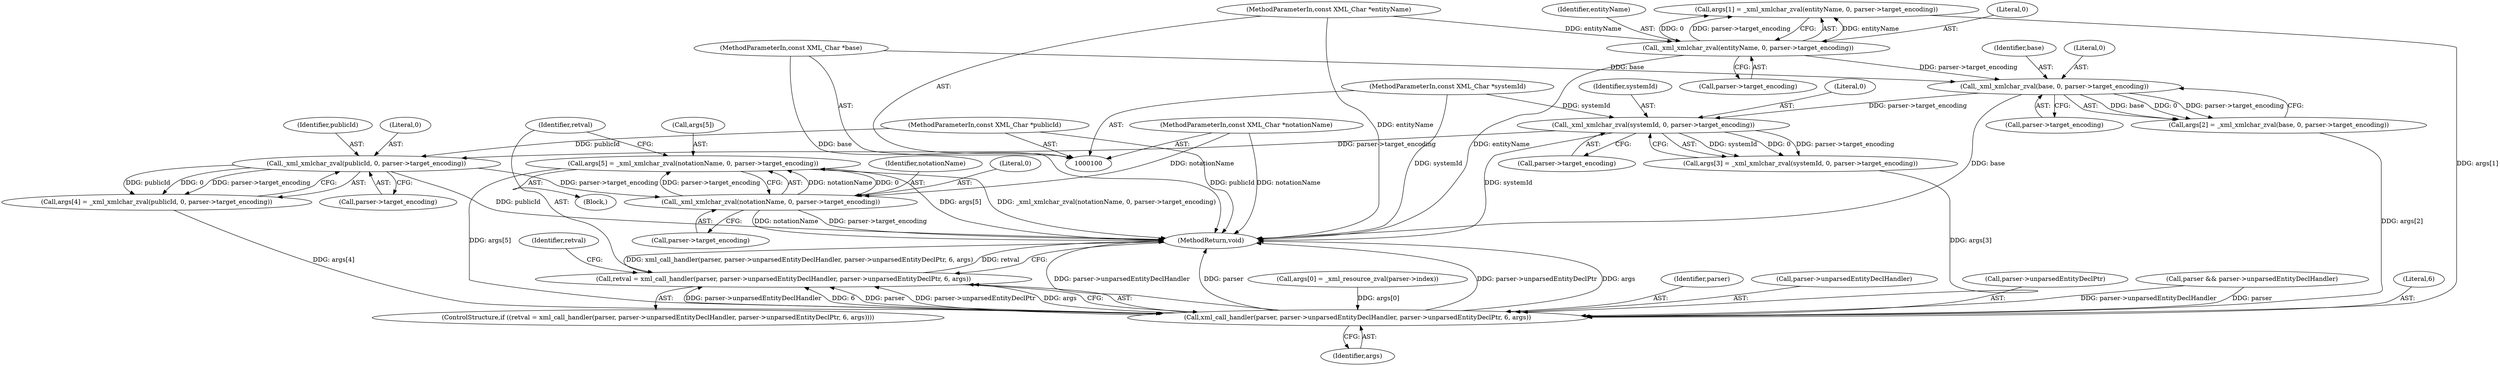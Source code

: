 digraph "1_php_dccda88f27a084bcbbb30198ace12b4e7ae961cc_7@array" {
"1000171" [label="(Call,args[5] = _xml_xmlchar_zval(notationName, 0, parser->target_encoding))"];
"1000175" [label="(Call,_xml_xmlchar_zval(notationName, 0, parser->target_encoding))"];
"1000106" [label="(MethodParameterIn,const XML_Char *notationName)"];
"1000165" [label="(Call,_xml_xmlchar_zval(publicId, 0, parser->target_encoding))"];
"1000105" [label="(MethodParameterIn,const XML_Char *publicId)"];
"1000155" [label="(Call,_xml_xmlchar_zval(systemId, 0, parser->target_encoding))"];
"1000104" [label="(MethodParameterIn,const XML_Char *systemId)"];
"1000145" [label="(Call,_xml_xmlchar_zval(base, 0, parser->target_encoding))"];
"1000103" [label="(MethodParameterIn,const XML_Char *base)"];
"1000135" [label="(Call,_xml_xmlchar_zval(entityName, 0, parser->target_encoding))"];
"1000102" [label="(MethodParameterIn,const XML_Char *entityName)"];
"1000184" [label="(Call,xml_call_handler(parser, parser->unparsedEntityDeclHandler, parser->unparsedEntityDeclPtr, 6, args))"];
"1000182" [label="(Call,retval = xml_call_handler(parser, parser->unparsedEntityDeclHandler, parser->unparsedEntityDeclPtr, 6, args))"];
"1000145" [label="(Call,_xml_xmlchar_zval(base, 0, parser->target_encoding))"];
"1000181" [label="(ControlStructure,if ((retval = xml_call_handler(parser, parser->unparsedEntityDeclHandler, parser->unparsedEntityDeclPtr, 6, args))))"];
"1000123" [label="(Call,args[0] = _xml_resource_zval(parser->index))"];
"1000131" [label="(Call,args[1] = _xml_xmlchar_zval(entityName, 0, parser->target_encoding))"];
"1000198" [label="(MethodReturn,void)"];
"1000155" [label="(Call,_xml_xmlchar_zval(systemId, 0, parser->target_encoding))"];
"1000182" [label="(Call,retval = xml_call_handler(parser, parser->unparsedEntityDeclHandler, parser->unparsedEntityDeclPtr, 6, args))"];
"1000172" [label="(Call,args[5])"];
"1000166" [label="(Identifier,publicId)"];
"1000151" [label="(Call,args[3] = _xml_xmlchar_zval(systemId, 0, parser->target_encoding))"];
"1000148" [label="(Call,parser->target_encoding)"];
"1000185" [label="(Identifier,parser)"];
"1000186" [label="(Call,parser->unparsedEntityDeclHandler)"];
"1000168" [label="(Call,parser->target_encoding)"];
"1000197" [label="(Identifier,retval)"];
"1000104" [label="(MethodParameterIn,const XML_Char *systemId)"];
"1000136" [label="(Identifier,entityName)"];
"1000135" [label="(Call,_xml_xmlchar_zval(entityName, 0, parser->target_encoding))"];
"1000141" [label="(Call,args[2] = _xml_xmlchar_zval(base, 0, parser->target_encoding))"];
"1000176" [label="(Identifier,notationName)"];
"1000193" [label="(Identifier,args)"];
"1000137" [label="(Literal,0)"];
"1000189" [label="(Call,parser->unparsedEntityDeclPtr)"];
"1000120" [label="(Block,)"];
"1000184" [label="(Call,xml_call_handler(parser, parser->unparsedEntityDeclHandler, parser->unparsedEntityDeclPtr, 6, args))"];
"1000156" [label="(Identifier,systemId)"];
"1000115" [label="(Call,parser && parser->unparsedEntityDeclHandler)"];
"1000161" [label="(Call,args[4] = _xml_xmlchar_zval(publicId, 0, parser->target_encoding))"];
"1000175" [label="(Call,_xml_xmlchar_zval(notationName, 0, parser->target_encoding))"];
"1000138" [label="(Call,parser->target_encoding)"];
"1000167" [label="(Literal,0)"];
"1000177" [label="(Literal,0)"];
"1000157" [label="(Literal,0)"];
"1000178" [label="(Call,parser->target_encoding)"];
"1000102" [label="(MethodParameterIn,const XML_Char *entityName)"];
"1000105" [label="(MethodParameterIn,const XML_Char *publicId)"];
"1000103" [label="(MethodParameterIn,const XML_Char *base)"];
"1000183" [label="(Identifier,retval)"];
"1000192" [label="(Literal,6)"];
"1000171" [label="(Call,args[5] = _xml_xmlchar_zval(notationName, 0, parser->target_encoding))"];
"1000165" [label="(Call,_xml_xmlchar_zval(publicId, 0, parser->target_encoding))"];
"1000106" [label="(MethodParameterIn,const XML_Char *notationName)"];
"1000146" [label="(Identifier,base)"];
"1000147" [label="(Literal,0)"];
"1000158" [label="(Call,parser->target_encoding)"];
"1000171" -> "1000120"  [label="AST: "];
"1000171" -> "1000175"  [label="CFG: "];
"1000172" -> "1000171"  [label="AST: "];
"1000175" -> "1000171"  [label="AST: "];
"1000183" -> "1000171"  [label="CFG: "];
"1000171" -> "1000198"  [label="DDG: args[5]"];
"1000171" -> "1000198"  [label="DDG: _xml_xmlchar_zval(notationName, 0, parser->target_encoding)"];
"1000175" -> "1000171"  [label="DDG: notationName"];
"1000175" -> "1000171"  [label="DDG: 0"];
"1000175" -> "1000171"  [label="DDG: parser->target_encoding"];
"1000171" -> "1000184"  [label="DDG: args[5]"];
"1000175" -> "1000178"  [label="CFG: "];
"1000176" -> "1000175"  [label="AST: "];
"1000177" -> "1000175"  [label="AST: "];
"1000178" -> "1000175"  [label="AST: "];
"1000175" -> "1000198"  [label="DDG: notationName"];
"1000175" -> "1000198"  [label="DDG: parser->target_encoding"];
"1000106" -> "1000175"  [label="DDG: notationName"];
"1000165" -> "1000175"  [label="DDG: parser->target_encoding"];
"1000106" -> "1000100"  [label="AST: "];
"1000106" -> "1000198"  [label="DDG: notationName"];
"1000165" -> "1000161"  [label="AST: "];
"1000165" -> "1000168"  [label="CFG: "];
"1000166" -> "1000165"  [label="AST: "];
"1000167" -> "1000165"  [label="AST: "];
"1000168" -> "1000165"  [label="AST: "];
"1000161" -> "1000165"  [label="CFG: "];
"1000165" -> "1000198"  [label="DDG: publicId"];
"1000165" -> "1000161"  [label="DDG: publicId"];
"1000165" -> "1000161"  [label="DDG: 0"];
"1000165" -> "1000161"  [label="DDG: parser->target_encoding"];
"1000105" -> "1000165"  [label="DDG: publicId"];
"1000155" -> "1000165"  [label="DDG: parser->target_encoding"];
"1000105" -> "1000100"  [label="AST: "];
"1000105" -> "1000198"  [label="DDG: publicId"];
"1000155" -> "1000151"  [label="AST: "];
"1000155" -> "1000158"  [label="CFG: "];
"1000156" -> "1000155"  [label="AST: "];
"1000157" -> "1000155"  [label="AST: "];
"1000158" -> "1000155"  [label="AST: "];
"1000151" -> "1000155"  [label="CFG: "];
"1000155" -> "1000198"  [label="DDG: systemId"];
"1000155" -> "1000151"  [label="DDG: systemId"];
"1000155" -> "1000151"  [label="DDG: 0"];
"1000155" -> "1000151"  [label="DDG: parser->target_encoding"];
"1000104" -> "1000155"  [label="DDG: systemId"];
"1000145" -> "1000155"  [label="DDG: parser->target_encoding"];
"1000104" -> "1000100"  [label="AST: "];
"1000104" -> "1000198"  [label="DDG: systemId"];
"1000145" -> "1000141"  [label="AST: "];
"1000145" -> "1000148"  [label="CFG: "];
"1000146" -> "1000145"  [label="AST: "];
"1000147" -> "1000145"  [label="AST: "];
"1000148" -> "1000145"  [label="AST: "];
"1000141" -> "1000145"  [label="CFG: "];
"1000145" -> "1000198"  [label="DDG: base"];
"1000145" -> "1000141"  [label="DDG: base"];
"1000145" -> "1000141"  [label="DDG: 0"];
"1000145" -> "1000141"  [label="DDG: parser->target_encoding"];
"1000103" -> "1000145"  [label="DDG: base"];
"1000135" -> "1000145"  [label="DDG: parser->target_encoding"];
"1000103" -> "1000100"  [label="AST: "];
"1000103" -> "1000198"  [label="DDG: base"];
"1000135" -> "1000131"  [label="AST: "];
"1000135" -> "1000138"  [label="CFG: "];
"1000136" -> "1000135"  [label="AST: "];
"1000137" -> "1000135"  [label="AST: "];
"1000138" -> "1000135"  [label="AST: "];
"1000131" -> "1000135"  [label="CFG: "];
"1000135" -> "1000198"  [label="DDG: entityName"];
"1000135" -> "1000131"  [label="DDG: entityName"];
"1000135" -> "1000131"  [label="DDG: 0"];
"1000135" -> "1000131"  [label="DDG: parser->target_encoding"];
"1000102" -> "1000135"  [label="DDG: entityName"];
"1000102" -> "1000100"  [label="AST: "];
"1000102" -> "1000198"  [label="DDG: entityName"];
"1000184" -> "1000182"  [label="AST: "];
"1000184" -> "1000193"  [label="CFG: "];
"1000185" -> "1000184"  [label="AST: "];
"1000186" -> "1000184"  [label="AST: "];
"1000189" -> "1000184"  [label="AST: "];
"1000192" -> "1000184"  [label="AST: "];
"1000193" -> "1000184"  [label="AST: "];
"1000182" -> "1000184"  [label="CFG: "];
"1000184" -> "1000198"  [label="DDG: parser->unparsedEntityDeclHandler"];
"1000184" -> "1000198"  [label="DDG: parser"];
"1000184" -> "1000198"  [label="DDG: parser->unparsedEntityDeclPtr"];
"1000184" -> "1000198"  [label="DDG: args"];
"1000184" -> "1000182"  [label="DDG: parser->unparsedEntityDeclHandler"];
"1000184" -> "1000182"  [label="DDG: 6"];
"1000184" -> "1000182"  [label="DDG: parser"];
"1000184" -> "1000182"  [label="DDG: parser->unparsedEntityDeclPtr"];
"1000184" -> "1000182"  [label="DDG: args"];
"1000115" -> "1000184"  [label="DDG: parser"];
"1000115" -> "1000184"  [label="DDG: parser->unparsedEntityDeclHandler"];
"1000131" -> "1000184"  [label="DDG: args[1]"];
"1000151" -> "1000184"  [label="DDG: args[3]"];
"1000161" -> "1000184"  [label="DDG: args[4]"];
"1000123" -> "1000184"  [label="DDG: args[0]"];
"1000141" -> "1000184"  [label="DDG: args[2]"];
"1000182" -> "1000181"  [label="AST: "];
"1000183" -> "1000182"  [label="AST: "];
"1000197" -> "1000182"  [label="CFG: "];
"1000198" -> "1000182"  [label="CFG: "];
"1000182" -> "1000198"  [label="DDG: xml_call_handler(parser, parser->unparsedEntityDeclHandler, parser->unparsedEntityDeclPtr, 6, args)"];
"1000182" -> "1000198"  [label="DDG: retval"];
}

